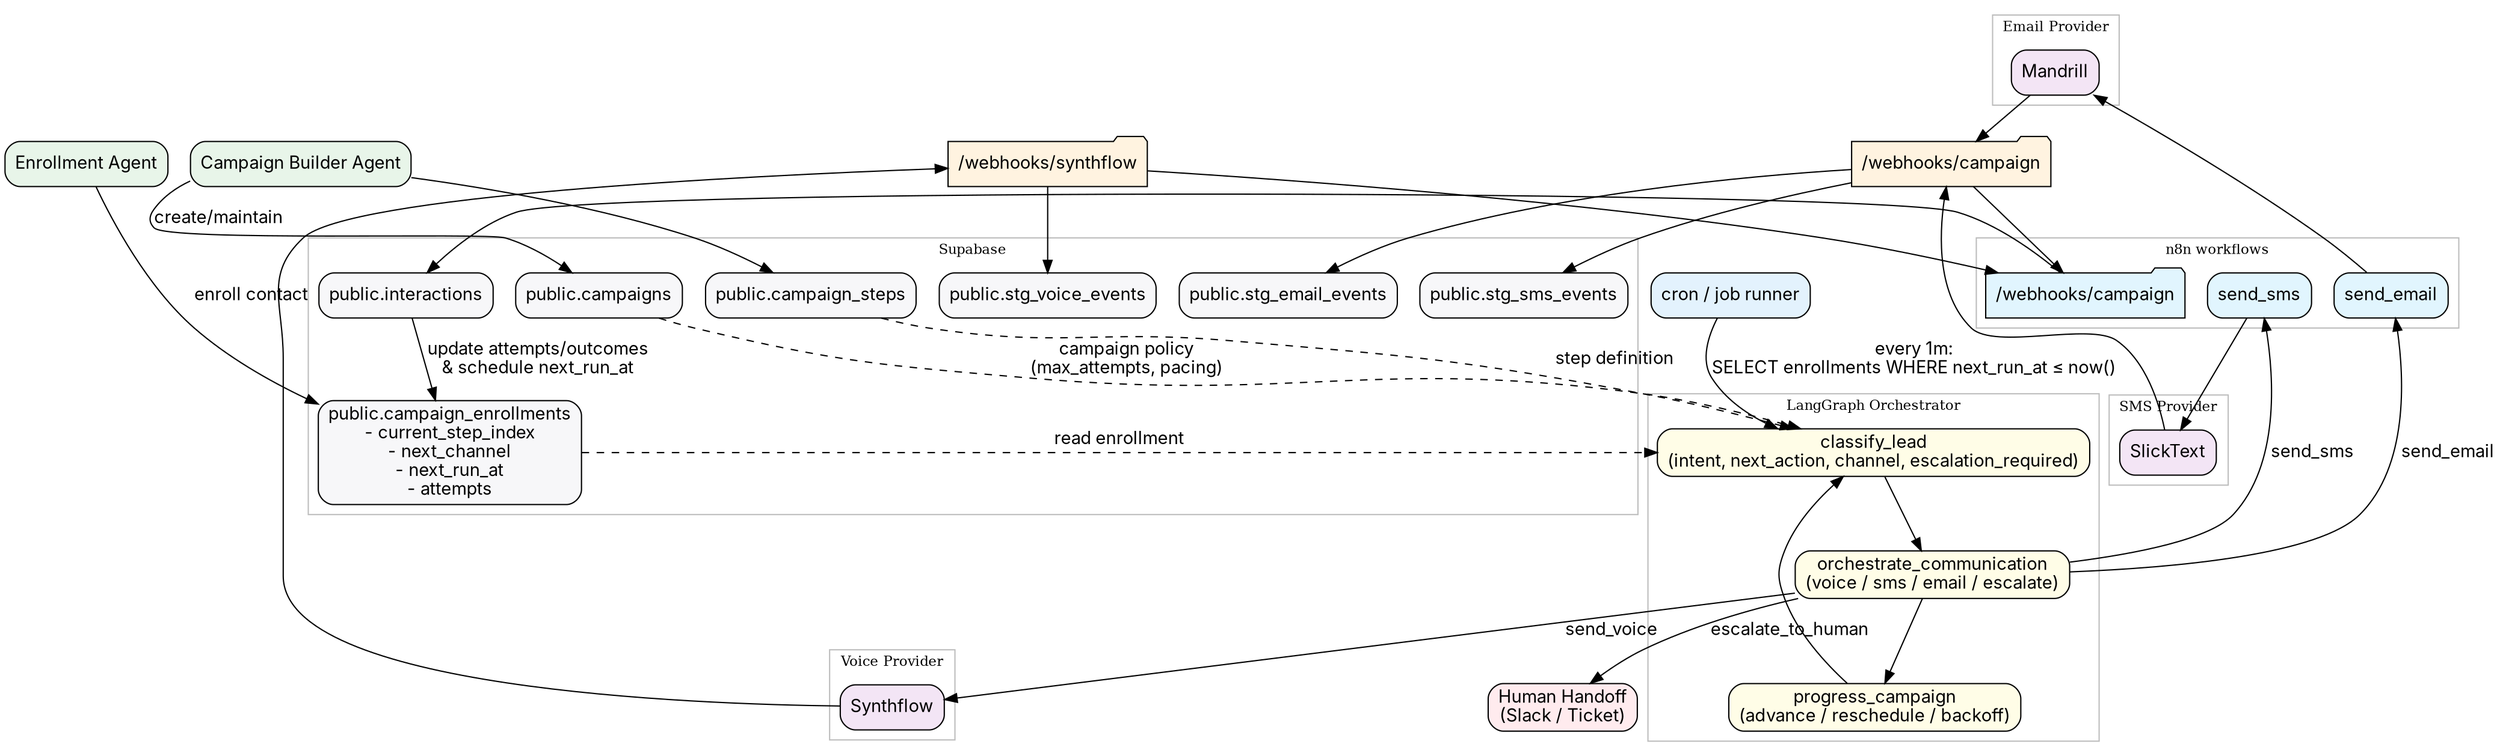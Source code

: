 digraph G {
  rankdir=TB;
  fontsize=11;
  node [shape=box, style="rounded,filled", fillcolor="#f7f7f9", color="#999", fontname="Inter,Arial"];
  edge [color="#666", fontname="Inter,Arial"];

  /* ===== Supabase DB ===== */
  subgraph cluster_db {
    label="Supabase";
    color="#bdbdbd";
    C  [label="public.campaigns"];
    CS [label="public.campaign_steps"];
    CE [label="public.campaign_enrollments\n- current_step_index\n- next_channel\n- next_run_at\n- attempts"];
    EV1[label="public.stg_voice_events"];
    EV2[label="public.stg_sms_events"];
    EV3[label="public.stg_email_events"];
    INT[label="public.interactions"];
  }

  /* ===== Builders & Enrollment ===== */
  B  [label="Campaign Builder Agent", fillcolor="#E8F5E9"];
  E  [label="Enrollment Agent", fillcolor="#E8F5E9"];

  B -> C  [label="create/maintain"];
  B -> CS;
  E -> CE  [label="enroll contact"];

  /* ===== Scheduler ===== */
  subgraph cluster_sched {
    label="Scheduler";
    color="#bdbdbd";
    CRON [label="cron / job runner", fillcolor="#E3F2FD"];
  }

  /* ===== LangGraph Orchestrator ===== */
  subgraph cluster_orch {
    label="LangGraph Orchestrator";
    color="#bdbdbd";
    CL [label="classify_lead\n(intent, next_action, channel, escalation_required)", fillcolor="#FFFDE7"];
    CO [label="orchestrate_communication\n(voice / sms / email / escalate)", fillcolor="#FFFDE7"];
    PR [label="progress_campaign\n(advance / reschedule / backoff)", fillcolor="#FFFDE7"];
    CL -> CO -> PR -> CL;  /* internal loop */
  }

  /* Scheduler tick into the graph */
  CRON -> CL [label="every 1m:\nSELECT enrollments WHERE next_run_at ≤ now()"];

  /* ===== External providers & n8n ===== */
  subgraph cluster_voice {
    label="Voice Provider";
    color="#bdbdbd";
    SF [label="Synthflow", fillcolor="#F3E5F5"];
  }

  subgraph cluster_sms {
    label="SMS Provider";
    color="#bdbdbd";
    ST [label="SlickText", fillcolor="#F3E5F5"];
  }

  subgraph cluster_email {
    label="Email Provider";
    color="#bdbdbd";
    MD [label="Mandrill", fillcolor="#F3E5F5"];
  }

  subgraph cluster_n8n {
    label="n8n workflows";
    color="#bdbdbd";
    N8N_SMS  [label="send_sms",  fillcolor="#E1F5FE"];
    N8N_EMAIL[label="send_email",fillcolor="#E1F5FE"];
    N8N_HOOK [label="/webhooks/campaign", shape=folder, fillcolor="#E1F5FE"];
  }

  /* Webhooks (direct) */
  WB_SF  [label="/webhooks/synthflow", shape=folder, fillcolor="#FFF3E0"];
  WB_CMP [label="/webhooks/campaign",  shape=folder, fillcolor="#FFF3E0"];

  /* Fan-out from orchestrate_communication */
  CO -> SF      [label="send_voice"];
  CO -> N8N_SMS [label="send_sms"];
  CO -> N8N_EMAIL [label="send_email"];
  CO -> HH      [label="escalate_to_human"];
  HH [label="Human Handoff\n(Slack / Ticket)", fillcolor="#FFEBEE"];

  /* Provider callbacks → DB staging */
  SF -> WB_SF -> EV1;
  N8N_SMS -> ST -> WB_CMP -> EV2;
  N8N_EMAIL -> MD -> WB_CMP -> EV3;

  /* Event processing / metrics via n8n hook */
  WB_SF  -> N8N_HOOK;
  WB_CMP -> N8N_HOOK;
  N8N_HOOK -> INT;
  INT -> CE [label="update attempts/outcomes\n& schedule next_run_at"];

  /* DB lookups that influence branching */
  CE -> CL  [style=dashed, label="read enrollment"];
  CS -> CL  [style=dashed, label="step definition"];
  C  -> CL  [style=dashed, label="campaign policy\n(max_attempts, pacing)"];

  /* Styling ranks (optional) */
  {rank=same; B; E;}
  {rank=same; CRON;}
}

